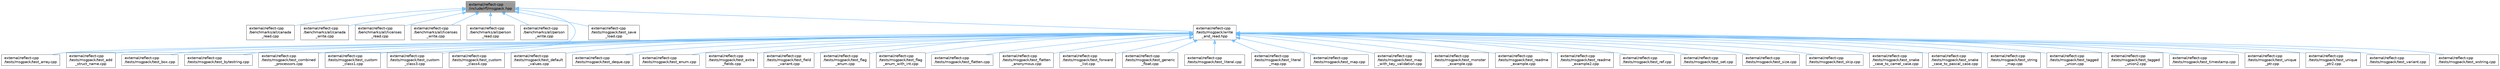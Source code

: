 digraph "external/reflect-cpp/include/rfl/msgpack.hpp"
{
 // LATEX_PDF_SIZE
  bgcolor="transparent";
  edge [fontname=Helvetica,fontsize=10,labelfontname=Helvetica,labelfontsize=10];
  node [fontname=Helvetica,fontsize=10,shape=box,height=0.2,width=0.4];
  Node1 [id="Node000001",label="external/reflect-cpp\l/include/rfl/msgpack.hpp",height=0.2,width=0.4,color="gray40", fillcolor="grey60", style="filled", fontcolor="black",tooltip=" "];
  Node1 -> Node2 [id="edge1_Node000001_Node000002",dir="back",color="steelblue1",style="solid",tooltip=" "];
  Node2 [id="Node000002",label="external/reflect-cpp\l/benchmarks/all/canada\l_read.cpp",height=0.2,width=0.4,color="grey40", fillcolor="white", style="filled",URL="$canada__read_8cpp.html",tooltip=" "];
  Node1 -> Node3 [id="edge2_Node000001_Node000003",dir="back",color="steelblue1",style="solid",tooltip=" "];
  Node3 [id="Node000003",label="external/reflect-cpp\l/benchmarks/all/canada\l_write.cpp",height=0.2,width=0.4,color="grey40", fillcolor="white", style="filled",URL="$canada__write_8cpp.html",tooltip=" "];
  Node1 -> Node4 [id="edge3_Node000001_Node000004",dir="back",color="steelblue1",style="solid",tooltip=" "];
  Node4 [id="Node000004",label="external/reflect-cpp\l/benchmarks/all/licenses\l_read.cpp",height=0.2,width=0.4,color="grey40", fillcolor="white", style="filled",URL="$licenses__read_8cpp.html",tooltip=" "];
  Node1 -> Node5 [id="edge4_Node000001_Node000005",dir="back",color="steelblue1",style="solid",tooltip=" "];
  Node5 [id="Node000005",label="external/reflect-cpp\l/benchmarks/all/licenses\l_write.cpp",height=0.2,width=0.4,color="grey40", fillcolor="white", style="filled",URL="$licenses__write_8cpp.html",tooltip=" "];
  Node1 -> Node6 [id="edge5_Node000001_Node000006",dir="back",color="steelblue1",style="solid",tooltip=" "];
  Node6 [id="Node000006",label="external/reflect-cpp\l/benchmarks/all/person\l_read.cpp",height=0.2,width=0.4,color="grey40", fillcolor="white", style="filled",URL="$person__read_8cpp.html",tooltip=" "];
  Node1 -> Node7 [id="edge6_Node000001_Node000007",dir="back",color="steelblue1",style="solid",tooltip=" "];
  Node7 [id="Node000007",label="external/reflect-cpp\l/benchmarks/all/person\l_write.cpp",height=0.2,width=0.4,color="grey40", fillcolor="white", style="filled",URL="$person__write_8cpp.html",tooltip=" "];
  Node1 -> Node8 [id="edge7_Node000001_Node000008",dir="back",color="steelblue1",style="solid",tooltip=" "];
  Node8 [id="Node000008",label="external/reflect-cpp\l/tests/msgpack/test_array.cpp",height=0.2,width=0.4,color="grey40", fillcolor="white", style="filled",URL="$msgpack_2test__array_8cpp.html",tooltip=" "];
  Node1 -> Node9 [id="edge8_Node000001_Node000009",dir="back",color="steelblue1",style="solid",tooltip=" "];
  Node9 [id="Node000009",label="external/reflect-cpp\l/tests/msgpack/test_save\l_load.cpp",height=0.2,width=0.4,color="grey40", fillcolor="white", style="filled",URL="$msgpack_2test__save__load_8cpp.html",tooltip=" "];
  Node1 -> Node10 [id="edge9_Node000001_Node000010",dir="back",color="steelblue1",style="solid",tooltip=" "];
  Node10 [id="Node000010",label="external/reflect-cpp\l/tests/msgpack/write\l_and_read.hpp",height=0.2,width=0.4,color="grey40", fillcolor="white", style="filled",URL="$msgpack_2write__and__read_8hpp.html",tooltip=" "];
  Node10 -> Node11 [id="edge10_Node000010_Node000011",dir="back",color="steelblue1",style="solid",tooltip=" "];
  Node11 [id="Node000011",label="external/reflect-cpp\l/tests/msgpack/test_add\l_struct_name.cpp",height=0.2,width=0.4,color="grey40", fillcolor="white", style="filled",URL="$msgpack_2test__add__struct__name_8cpp.html",tooltip=" "];
  Node10 -> Node8 [id="edge11_Node000010_Node000008",dir="back",color="steelblue1",style="solid",tooltip=" "];
  Node10 -> Node12 [id="edge12_Node000010_Node000012",dir="back",color="steelblue1",style="solid",tooltip=" "];
  Node12 [id="Node000012",label="external/reflect-cpp\l/tests/msgpack/test_box.cpp",height=0.2,width=0.4,color="grey40", fillcolor="white", style="filled",URL="$msgpack_2test__box_8cpp.html",tooltip=" "];
  Node10 -> Node13 [id="edge13_Node000010_Node000013",dir="back",color="steelblue1",style="solid",tooltip=" "];
  Node13 [id="Node000013",label="external/reflect-cpp\l/tests/msgpack/test_bytestring.cpp",height=0.2,width=0.4,color="grey40", fillcolor="white", style="filled",URL="$msgpack_2test__bytestring_8cpp.html",tooltip=" "];
  Node10 -> Node14 [id="edge14_Node000010_Node000014",dir="back",color="steelblue1",style="solid",tooltip=" "];
  Node14 [id="Node000014",label="external/reflect-cpp\l/tests/msgpack/test_combined\l_processors.cpp",height=0.2,width=0.4,color="grey40", fillcolor="white", style="filled",URL="$msgpack_2test__combined__processors_8cpp.html",tooltip=" "];
  Node10 -> Node15 [id="edge15_Node000010_Node000015",dir="back",color="steelblue1",style="solid",tooltip=" "];
  Node15 [id="Node000015",label="external/reflect-cpp\l/tests/msgpack/test_custom\l_class1.cpp",height=0.2,width=0.4,color="grey40", fillcolor="white", style="filled",URL="$msgpack_2test__custom__class1_8cpp.html",tooltip=" "];
  Node10 -> Node16 [id="edge16_Node000010_Node000016",dir="back",color="steelblue1",style="solid",tooltip=" "];
  Node16 [id="Node000016",label="external/reflect-cpp\l/tests/msgpack/test_custom\l_class3.cpp",height=0.2,width=0.4,color="grey40", fillcolor="white", style="filled",URL="$msgpack_2test__custom__class3_8cpp.html",tooltip=" "];
  Node10 -> Node17 [id="edge17_Node000010_Node000017",dir="back",color="steelblue1",style="solid",tooltip=" "];
  Node17 [id="Node000017",label="external/reflect-cpp\l/tests/msgpack/test_custom\l_class4.cpp",height=0.2,width=0.4,color="grey40", fillcolor="white", style="filled",URL="$msgpack_2test__custom__class4_8cpp.html",tooltip=" "];
  Node10 -> Node18 [id="edge18_Node000010_Node000018",dir="back",color="steelblue1",style="solid",tooltip=" "];
  Node18 [id="Node000018",label="external/reflect-cpp\l/tests/msgpack/test_default\l_values.cpp",height=0.2,width=0.4,color="grey40", fillcolor="white", style="filled",URL="$msgpack_2test__default__values_8cpp.html",tooltip=" "];
  Node10 -> Node19 [id="edge19_Node000010_Node000019",dir="back",color="steelblue1",style="solid",tooltip=" "];
  Node19 [id="Node000019",label="external/reflect-cpp\l/tests/msgpack/test_deque.cpp",height=0.2,width=0.4,color="grey40", fillcolor="white", style="filled",URL="$msgpack_2test__deque_8cpp.html",tooltip=" "];
  Node10 -> Node20 [id="edge20_Node000010_Node000020",dir="back",color="steelblue1",style="solid",tooltip=" "];
  Node20 [id="Node000020",label="external/reflect-cpp\l/tests/msgpack/test_enum.cpp",height=0.2,width=0.4,color="grey40", fillcolor="white", style="filled",URL="$msgpack_2test__enum_8cpp.html",tooltip=" "];
  Node10 -> Node21 [id="edge21_Node000010_Node000021",dir="back",color="steelblue1",style="solid",tooltip=" "];
  Node21 [id="Node000021",label="external/reflect-cpp\l/tests/msgpack/test_extra\l_fields.cpp",height=0.2,width=0.4,color="grey40", fillcolor="white", style="filled",URL="$msgpack_2test__extra__fields_8cpp.html",tooltip=" "];
  Node10 -> Node22 [id="edge22_Node000010_Node000022",dir="back",color="steelblue1",style="solid",tooltip=" "];
  Node22 [id="Node000022",label="external/reflect-cpp\l/tests/msgpack/test_field\l_variant.cpp",height=0.2,width=0.4,color="grey40", fillcolor="white", style="filled",URL="$msgpack_2test__field__variant_8cpp.html",tooltip=" "];
  Node10 -> Node23 [id="edge23_Node000010_Node000023",dir="back",color="steelblue1",style="solid",tooltip=" "];
  Node23 [id="Node000023",label="external/reflect-cpp\l/tests/msgpack/test_flag\l_enum.cpp",height=0.2,width=0.4,color="grey40", fillcolor="white", style="filled",URL="$msgpack_2test__flag__enum_8cpp.html",tooltip=" "];
  Node10 -> Node24 [id="edge24_Node000010_Node000024",dir="back",color="steelblue1",style="solid",tooltip=" "];
  Node24 [id="Node000024",label="external/reflect-cpp\l/tests/msgpack/test_flag\l_enum_with_int.cpp",height=0.2,width=0.4,color="grey40", fillcolor="white", style="filled",URL="$msgpack_2test__flag__enum__with__int_8cpp.html",tooltip=" "];
  Node10 -> Node25 [id="edge25_Node000010_Node000025",dir="back",color="steelblue1",style="solid",tooltip=" "];
  Node25 [id="Node000025",label="external/reflect-cpp\l/tests/msgpack/test_flatten.cpp",height=0.2,width=0.4,color="grey40", fillcolor="white", style="filled",URL="$msgpack_2test__flatten_8cpp.html",tooltip=" "];
  Node10 -> Node26 [id="edge26_Node000010_Node000026",dir="back",color="steelblue1",style="solid",tooltip=" "];
  Node26 [id="Node000026",label="external/reflect-cpp\l/tests/msgpack/test_flatten\l_anonymous.cpp",height=0.2,width=0.4,color="grey40", fillcolor="white", style="filled",URL="$msgpack_2test__flatten__anonymous_8cpp.html",tooltip=" "];
  Node10 -> Node27 [id="edge27_Node000010_Node000027",dir="back",color="steelblue1",style="solid",tooltip=" "];
  Node27 [id="Node000027",label="external/reflect-cpp\l/tests/msgpack/test_forward\l_list.cpp",height=0.2,width=0.4,color="grey40", fillcolor="white", style="filled",URL="$msgpack_2test__forward__list_8cpp.html",tooltip=" "];
  Node10 -> Node28 [id="edge28_Node000010_Node000028",dir="back",color="steelblue1",style="solid",tooltip=" "];
  Node28 [id="Node000028",label="external/reflect-cpp\l/tests/msgpack/test_generic\l_float.cpp",height=0.2,width=0.4,color="grey40", fillcolor="white", style="filled",URL="$test__generic__float_8cpp.html",tooltip=" "];
  Node10 -> Node29 [id="edge29_Node000010_Node000029",dir="back",color="steelblue1",style="solid",tooltip=" "];
  Node29 [id="Node000029",label="external/reflect-cpp\l/tests/msgpack/test_literal.cpp",height=0.2,width=0.4,color="grey40", fillcolor="white", style="filled",URL="$msgpack_2test__literal_8cpp.html",tooltip=" "];
  Node10 -> Node30 [id="edge30_Node000010_Node000030",dir="back",color="steelblue1",style="solid",tooltip=" "];
  Node30 [id="Node000030",label="external/reflect-cpp\l/tests/msgpack/test_literal\l_map.cpp",height=0.2,width=0.4,color="grey40", fillcolor="white", style="filled",URL="$msgpack_2test__literal__map_8cpp.html",tooltip=" "];
  Node10 -> Node31 [id="edge31_Node000010_Node000031",dir="back",color="steelblue1",style="solid",tooltip=" "];
  Node31 [id="Node000031",label="external/reflect-cpp\l/tests/msgpack/test_map.cpp",height=0.2,width=0.4,color="grey40", fillcolor="white", style="filled",URL="$msgpack_2test__map_8cpp.html",tooltip=" "];
  Node10 -> Node32 [id="edge32_Node000010_Node000032",dir="back",color="steelblue1",style="solid",tooltip=" "];
  Node32 [id="Node000032",label="external/reflect-cpp\l/tests/msgpack/test_map\l_with_key_validation.cpp",height=0.2,width=0.4,color="grey40", fillcolor="white", style="filled",URL="$msgpack_2test__map__with__key__validation_8cpp.html",tooltip=" "];
  Node10 -> Node33 [id="edge33_Node000010_Node000033",dir="back",color="steelblue1",style="solid",tooltip=" "];
  Node33 [id="Node000033",label="external/reflect-cpp\l/tests/msgpack/test_monster\l_example.cpp",height=0.2,width=0.4,color="grey40", fillcolor="white", style="filled",URL="$msgpack_2test__monster__example_8cpp.html",tooltip=" "];
  Node10 -> Node34 [id="edge34_Node000010_Node000034",dir="back",color="steelblue1",style="solid",tooltip=" "];
  Node34 [id="Node000034",label="external/reflect-cpp\l/tests/msgpack/test_readme\l_example.cpp",height=0.2,width=0.4,color="grey40", fillcolor="white", style="filled",URL="$msgpack_2test__readme__example_8cpp.html",tooltip=" "];
  Node10 -> Node35 [id="edge35_Node000010_Node000035",dir="back",color="steelblue1",style="solid",tooltip=" "];
  Node35 [id="Node000035",label="external/reflect-cpp\l/tests/msgpack/test_readme\l_example2.cpp",height=0.2,width=0.4,color="grey40", fillcolor="white", style="filled",URL="$msgpack_2test__readme__example2_8cpp.html",tooltip=" "];
  Node10 -> Node36 [id="edge36_Node000010_Node000036",dir="back",color="steelblue1",style="solid",tooltip=" "];
  Node36 [id="Node000036",label="external/reflect-cpp\l/tests/msgpack/test_ref.cpp",height=0.2,width=0.4,color="grey40", fillcolor="white", style="filled",URL="$msgpack_2test__ref_8cpp.html",tooltip=" "];
  Node10 -> Node37 [id="edge37_Node000010_Node000037",dir="back",color="steelblue1",style="solid",tooltip=" "];
  Node37 [id="Node000037",label="external/reflect-cpp\l/tests/msgpack/test_set.cpp",height=0.2,width=0.4,color="grey40", fillcolor="white", style="filled",URL="$msgpack_2test__set_8cpp.html",tooltip=" "];
  Node10 -> Node38 [id="edge38_Node000010_Node000038",dir="back",color="steelblue1",style="solid",tooltip=" "];
  Node38 [id="Node000038",label="external/reflect-cpp\l/tests/msgpack/test_size.cpp",height=0.2,width=0.4,color="grey40", fillcolor="white", style="filled",URL="$msgpack_2test__size_8cpp.html",tooltip=" "];
  Node10 -> Node39 [id="edge39_Node000010_Node000039",dir="back",color="steelblue1",style="solid",tooltip=" "];
  Node39 [id="Node000039",label="external/reflect-cpp\l/tests/msgpack/test_skip.cpp",height=0.2,width=0.4,color="grey40", fillcolor="white", style="filled",URL="$msgpack_2test__skip_8cpp.html",tooltip=" "];
  Node10 -> Node40 [id="edge40_Node000010_Node000040",dir="back",color="steelblue1",style="solid",tooltip=" "];
  Node40 [id="Node000040",label="external/reflect-cpp\l/tests/msgpack/test_snake\l_case_to_camel_case.cpp",height=0.2,width=0.4,color="grey40", fillcolor="white", style="filled",URL="$msgpack_2test__snake__case__to__camel__case_8cpp.html",tooltip=" "];
  Node10 -> Node41 [id="edge41_Node000010_Node000041",dir="back",color="steelblue1",style="solid",tooltip=" "];
  Node41 [id="Node000041",label="external/reflect-cpp\l/tests/msgpack/test_snake\l_case_to_pascal_case.cpp",height=0.2,width=0.4,color="grey40", fillcolor="white", style="filled",URL="$msgpack_2test__snake__case__to__pascal__case_8cpp.html",tooltip=" "];
  Node10 -> Node42 [id="edge42_Node000010_Node000042",dir="back",color="steelblue1",style="solid",tooltip=" "];
  Node42 [id="Node000042",label="external/reflect-cpp\l/tests/msgpack/test_string\l_map.cpp",height=0.2,width=0.4,color="grey40", fillcolor="white", style="filled",URL="$msgpack_2test__string__map_8cpp.html",tooltip=" "];
  Node10 -> Node43 [id="edge43_Node000010_Node000043",dir="back",color="steelblue1",style="solid",tooltip=" "];
  Node43 [id="Node000043",label="external/reflect-cpp\l/tests/msgpack/test_tagged\l_union.cpp",height=0.2,width=0.4,color="grey40", fillcolor="white", style="filled",URL="$msgpack_2test__tagged__union_8cpp.html",tooltip=" "];
  Node10 -> Node44 [id="edge44_Node000010_Node000044",dir="back",color="steelblue1",style="solid",tooltip=" "];
  Node44 [id="Node000044",label="external/reflect-cpp\l/tests/msgpack/test_tagged\l_union2.cpp",height=0.2,width=0.4,color="grey40", fillcolor="white", style="filled",URL="$msgpack_2test__tagged__union2_8cpp.html",tooltip=" "];
  Node10 -> Node45 [id="edge45_Node000010_Node000045",dir="back",color="steelblue1",style="solid",tooltip=" "];
  Node45 [id="Node000045",label="external/reflect-cpp\l/tests/msgpack/test_timestamp.cpp",height=0.2,width=0.4,color="grey40", fillcolor="white", style="filled",URL="$msgpack_2test__timestamp_8cpp.html",tooltip=" "];
  Node10 -> Node46 [id="edge46_Node000010_Node000046",dir="back",color="steelblue1",style="solid",tooltip=" "];
  Node46 [id="Node000046",label="external/reflect-cpp\l/tests/msgpack/test_unique\l_ptr.cpp",height=0.2,width=0.4,color="grey40", fillcolor="white", style="filled",URL="$msgpack_2test__unique__ptr_8cpp.html",tooltip=" "];
  Node10 -> Node47 [id="edge47_Node000010_Node000047",dir="back",color="steelblue1",style="solid",tooltip=" "];
  Node47 [id="Node000047",label="external/reflect-cpp\l/tests/msgpack/test_unique\l_ptr2.cpp",height=0.2,width=0.4,color="grey40", fillcolor="white", style="filled",URL="$msgpack_2test__unique__ptr2_8cpp.html",tooltip=" "];
  Node10 -> Node48 [id="edge48_Node000010_Node000048",dir="back",color="steelblue1",style="solid",tooltip=" "];
  Node48 [id="Node000048",label="external/reflect-cpp\l/tests/msgpack/test_variant.cpp",height=0.2,width=0.4,color="grey40", fillcolor="white", style="filled",URL="$msgpack_2test__variant_8cpp.html",tooltip=" "];
  Node10 -> Node49 [id="edge49_Node000010_Node000049",dir="back",color="steelblue1",style="solid",tooltip=" "];
  Node49 [id="Node000049",label="external/reflect-cpp\l/tests/msgpack/test_wstring.cpp",height=0.2,width=0.4,color="grey40", fillcolor="white", style="filled",URL="$msgpack_2test__wstring_8cpp.html",tooltip=" "];
}
